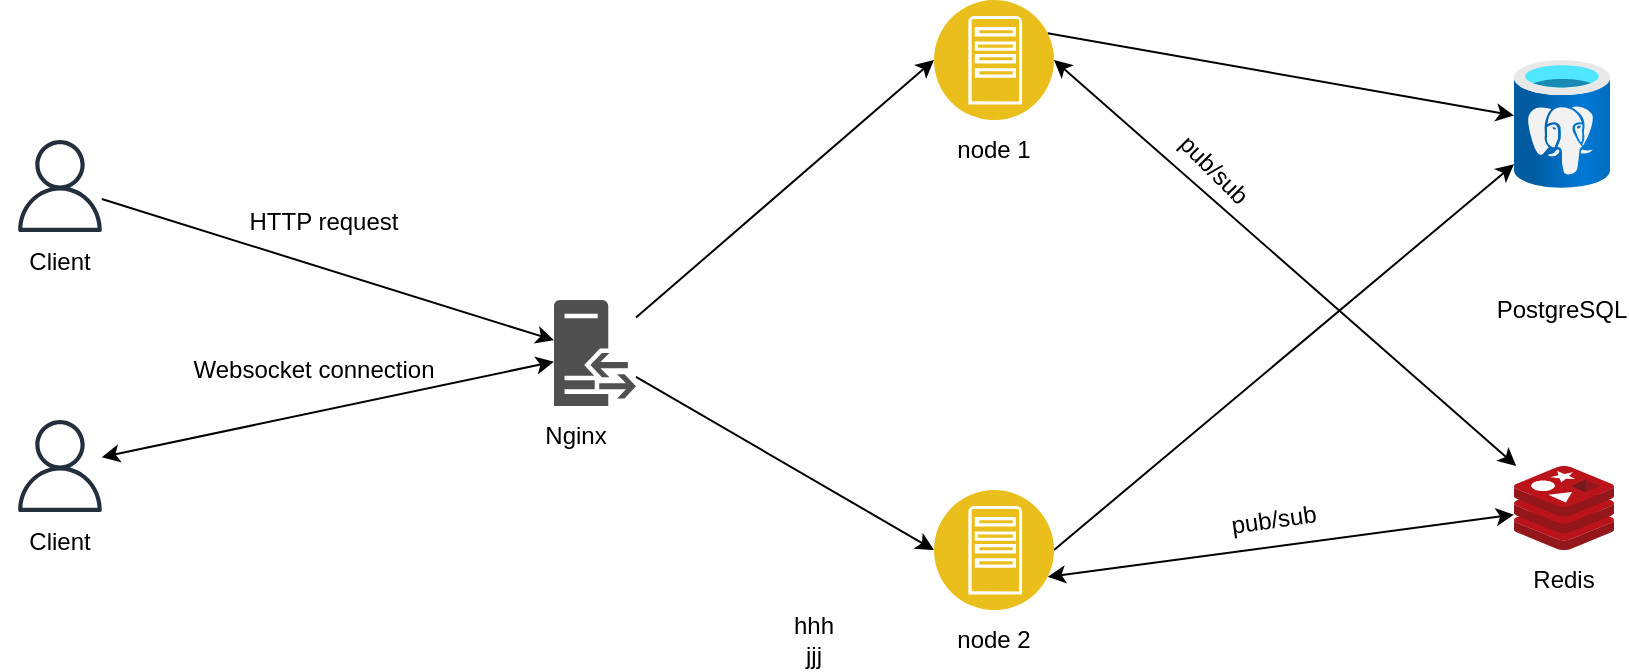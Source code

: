 <mxfile version="20.3.6" type="device"><diagram id="Slg26G2i90M0SY91WCvb" name="Page-1"><mxGraphModel dx="1952" dy="593" grid="1" gridSize="10" guides="1" tooltips="1" connect="1" arrows="1" fold="1" page="1" pageScale="1" pageWidth="850" pageHeight="1100" math="0" shadow="0"><root><mxCell id="0"/><mxCell id="1" parent="0"/><mxCell id="tjENqmuMpZNnP30G1Y7s-1" value="" style="sketch=0;aspect=fixed;html=1;points=[];align=center;image;fontSize=12;image=img/lib/mscae/Cache_Redis_Product.svg;" parent="1" vertex="1"><mxGeometry x="680" y="283" width="50" height="42" as="geometry"/></mxCell><mxCell id="tjENqmuMpZNnP30G1Y7s-10" style="rounded=0;orthogonalLoop=1;jettySize=auto;html=1;entryX=0;entryY=0.5;entryDx=0;entryDy=0;startArrow=none;startFill=0;" parent="1" source="tjENqmuMpZNnP30G1Y7s-2" target="tjENqmuMpZNnP30G1Y7s-6" edge="1"><mxGeometry relative="1" as="geometry"/></mxCell><mxCell id="tjENqmuMpZNnP30G1Y7s-2" value="" style="sketch=0;pointerEvents=1;shadow=0;dashed=0;html=1;strokeColor=none;fillColor=#505050;labelPosition=center;verticalLabelPosition=bottom;verticalAlign=top;outlineConnect=0;align=center;shape=mxgraph.office.servers.reverse_proxy;" parent="1" vertex="1"><mxGeometry x="200" y="200" width="41" height="53" as="geometry"/></mxCell><mxCell id="tjENqmuMpZNnP30G1Y7s-3" value="Nginx" style="text;html=1;strokeColor=none;fillColor=none;align=center;verticalAlign=middle;whiteSpace=wrap;rounded=0;" parent="1" vertex="1"><mxGeometry x="181" y="253" width="60" height="30" as="geometry"/></mxCell><mxCell id="tjENqmuMpZNnP30G1Y7s-4" value="" style="aspect=fixed;html=1;points=[];align=center;image;fontSize=12;image=img/lib/azure2/databases/Azure_Database_PostgreSQL_Server.svg;" parent="1" vertex="1"><mxGeometry x="680" y="80" width="48" height="64" as="geometry"/></mxCell><mxCell id="tjENqmuMpZNnP30G1Y7s-11" style="rounded=0;orthogonalLoop=1;jettySize=auto;html=1;exitX=0;exitY=0.5;exitDx=0;exitDy=0;endArrow=none;endFill=0;startArrow=classic;startFill=1;" parent="1" source="tjENqmuMpZNnP30G1Y7s-5" target="tjENqmuMpZNnP30G1Y7s-2" edge="1"><mxGeometry relative="1" as="geometry"/></mxCell><mxCell id="tjENqmuMpZNnP30G1Y7s-12" style="rounded=0;orthogonalLoop=1;jettySize=auto;html=1;exitX=1;exitY=0.75;exitDx=0;exitDy=0;startArrow=classic;startFill=1;endArrow=classic;endFill=1;" parent="1" source="tjENqmuMpZNnP30G1Y7s-5" target="tjENqmuMpZNnP30G1Y7s-1" edge="1"><mxGeometry relative="1" as="geometry"/></mxCell><mxCell id="tjENqmuMpZNnP30G1Y7s-17" style="edgeStyle=none;rounded=0;orthogonalLoop=1;jettySize=auto;html=1;exitX=1;exitY=0.5;exitDx=0;exitDy=0;startArrow=none;startFill=0;endArrow=classic;endFill=1;" parent="1" source="tjENqmuMpZNnP30G1Y7s-5" target="tjENqmuMpZNnP30G1Y7s-4" edge="1"><mxGeometry relative="1" as="geometry"/></mxCell><mxCell id="tjENqmuMpZNnP30G1Y7s-5" value="" style="aspect=fixed;perimeter=ellipsePerimeter;html=1;align=center;shadow=0;dashed=0;fontColor=#4277BB;labelBackgroundColor=#ffffff;fontSize=12;spacingTop=3;image;image=img/lib/ibm/applications/app_server.svg;" parent="1" vertex="1"><mxGeometry x="390" y="295" width="60" height="60" as="geometry"/></mxCell><object label="" id="tjENqmuMpZNnP30G1Y7s-13"><mxCell style="rounded=0;orthogonalLoop=1;jettySize=auto;html=1;exitX=1;exitY=0.5;exitDx=0;exitDy=0;startArrow=classic;startFill=1;endArrow=classic;endFill=1;" parent="1" source="tjENqmuMpZNnP30G1Y7s-6" target="tjENqmuMpZNnP30G1Y7s-1" edge="1"><mxGeometry relative="1" as="geometry"/></mxCell></object><mxCell id="tjENqmuMpZNnP30G1Y7s-16" style="edgeStyle=none;rounded=0;orthogonalLoop=1;jettySize=auto;html=1;exitX=1;exitY=0.25;exitDx=0;exitDy=0;startArrow=none;startFill=0;endArrow=classic;endFill=1;" parent="1" source="tjENqmuMpZNnP30G1Y7s-6" target="tjENqmuMpZNnP30G1Y7s-4" edge="1"><mxGeometry relative="1" as="geometry"/></mxCell><mxCell id="tjENqmuMpZNnP30G1Y7s-6" value="" style="aspect=fixed;perimeter=ellipsePerimeter;html=1;align=center;shadow=0;dashed=0;fontColor=#4277BB;labelBackgroundColor=#ffffff;fontSize=12;spacingTop=3;image;image=img/lib/ibm/applications/app_server.svg;" parent="1" vertex="1"><mxGeometry x="390" y="50" width="60" height="60" as="geometry"/></mxCell><mxCell id="tjENqmuMpZNnP30G1Y7s-7" value="node 2" style="text;html=1;strokeColor=none;fillColor=none;align=center;verticalAlign=middle;whiteSpace=wrap;rounded=0;" parent="1" vertex="1"><mxGeometry x="390" y="355" width="60" height="30" as="geometry"/></mxCell><mxCell id="tjENqmuMpZNnP30G1Y7s-8" value="node 1" style="text;html=1;strokeColor=none;fillColor=none;align=center;verticalAlign=middle;whiteSpace=wrap;rounded=0;" parent="1" vertex="1"><mxGeometry x="390" y="110" width="60" height="30" as="geometry"/></mxCell><mxCell id="tjENqmuMpZNnP30G1Y7s-18" value="PostgreSQL" style="text;html=1;strokeColor=none;fillColor=none;align=center;verticalAlign=middle;whiteSpace=wrap;rounded=0;" parent="1" vertex="1"><mxGeometry x="674" y="190" width="60" height="30" as="geometry"/></mxCell><mxCell id="tjENqmuMpZNnP30G1Y7s-19" value="Redis" style="text;html=1;strokeColor=none;fillColor=none;align=center;verticalAlign=middle;whiteSpace=wrap;rounded=0;" parent="1" vertex="1"><mxGeometry x="675" y="325" width="60" height="30" as="geometry"/></mxCell><mxCell id="tjENqmuMpZNnP30G1Y7s-22" style="edgeStyle=none;rounded=0;orthogonalLoop=1;jettySize=auto;html=1;startArrow=none;startFill=0;endArrow=classic;endFill=1;" parent="1" source="tjENqmuMpZNnP30G1Y7s-20" target="tjENqmuMpZNnP30G1Y7s-2" edge="1"><mxGeometry relative="1" as="geometry"/></mxCell><mxCell id="tjENqmuMpZNnP30G1Y7s-20" value="" style="sketch=0;outlineConnect=0;fontColor=#232F3E;gradientColor=none;fillColor=#232F3D;strokeColor=none;dashed=0;verticalLabelPosition=bottom;verticalAlign=top;align=center;html=1;fontSize=12;fontStyle=0;aspect=fixed;pointerEvents=1;shape=mxgraph.aws4.user;" parent="1" vertex="1"><mxGeometry x="-70" y="120" width="46" height="46" as="geometry"/></mxCell><mxCell id="tjENqmuMpZNnP30G1Y7s-26" value="Client" style="text;html=1;strokeColor=none;fillColor=none;align=center;verticalAlign=middle;whiteSpace=wrap;rounded=0;" parent="1" vertex="1"><mxGeometry x="-77" y="166" width="60" height="30" as="geometry"/></mxCell><mxCell id="tjENqmuMpZNnP30G1Y7s-29" value="HTTP request" style="text;html=1;strokeColor=none;fillColor=none;align=center;verticalAlign=middle;whiteSpace=wrap;rounded=0;" parent="1" vertex="1"><mxGeometry x="30" y="146" width="110" height="30" as="geometry"/></mxCell><mxCell id="mRYL6UcSZ4NspwS8jh2u-1" value="hhh&lt;br&gt;jjj" style="text;html=1;strokeColor=none;fillColor=none;align=center;verticalAlign=middle;whiteSpace=wrap;rounded=0;" vertex="1" parent="1"><mxGeometry x="300" y="355" width="60" height="30" as="geometry"/></mxCell><mxCell id="mRYL6UcSZ4NspwS8jh2u-2" value="pub/sub" style="text;html=1;strokeColor=none;fillColor=none;align=center;verticalAlign=middle;whiteSpace=wrap;rounded=0;rotation=45;" vertex="1" parent="1"><mxGeometry x="500" y="120" width="60" height="30" as="geometry"/></mxCell><mxCell id="mRYL6UcSZ4NspwS8jh2u-3" value="pub/sub" style="text;html=1;strokeColor=none;fillColor=none;align=center;verticalAlign=middle;whiteSpace=wrap;rounded=0;rotation=-8;" vertex="1" parent="1"><mxGeometry x="530" y="295" width="60" height="30" as="geometry"/></mxCell><mxCell id="mRYL6UcSZ4NspwS8jh2u-9" style="edgeStyle=none;shape=connector;rounded=0;orthogonalLoop=1;jettySize=auto;html=1;labelBackgroundColor=default;strokeColor=default;fontFamily=Helvetica;fontSize=12;fontColor=default;startArrow=classic;startFill=1;endArrow=classic;endFill=1;" edge="1" parent="1" source="mRYL6UcSZ4NspwS8jh2u-6" target="tjENqmuMpZNnP30G1Y7s-2"><mxGeometry relative="1" as="geometry"/></mxCell><mxCell id="mRYL6UcSZ4NspwS8jh2u-6" value="" style="sketch=0;outlineConnect=0;fontColor=#232F3E;gradientColor=none;fillColor=#232F3D;strokeColor=none;dashed=0;verticalLabelPosition=bottom;verticalAlign=top;align=center;html=1;fontSize=12;fontStyle=0;aspect=fixed;pointerEvents=1;shape=mxgraph.aws4.user;" vertex="1" parent="1"><mxGeometry x="-70" y="260" width="46" height="46" as="geometry"/></mxCell><mxCell id="mRYL6UcSZ4NspwS8jh2u-8" value="Client" style="text;html=1;strokeColor=none;fillColor=none;align=center;verticalAlign=middle;whiteSpace=wrap;rounded=0;" vertex="1" parent="1"><mxGeometry x="-77" y="306" width="60" height="30" as="geometry"/></mxCell><mxCell id="mRYL6UcSZ4NspwS8jh2u-10" value="Websocket connection" style="text;html=1;strokeColor=none;fillColor=none;align=center;verticalAlign=middle;whiteSpace=wrap;rounded=0;fontFamily=Helvetica;fontSize=12;fontColor=default;" vertex="1" parent="1"><mxGeometry x="10" y="220" width="140" height="30" as="geometry"/></mxCell></root></mxGraphModel></diagram></mxfile>